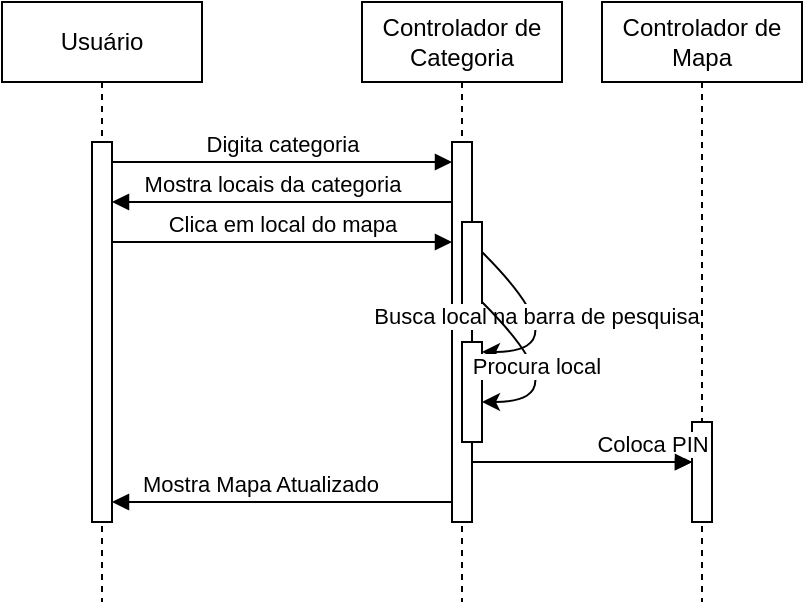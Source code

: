 <mxfile version="24.7.5">
  <diagram name="Página-1" id="_cNP6QA9ZN3TEFahHAeH">
    <mxGraphModel dx="453" dy="678" grid="1" gridSize="10" guides="1" tooltips="1" connect="1" arrows="1" fold="1" page="1" pageScale="1" pageWidth="827" pageHeight="1169" math="0" shadow="0">
      <root>
        <mxCell id="0" />
        <mxCell id="1" parent="0" />
        <mxCell id="cEDapKlckKbnpwnlsrBx-1" value="Usuário" style="shape=umlLifeline;perimeter=lifelinePerimeter;whiteSpace=wrap;html=1;container=0;dropTarget=0;collapsible=0;recursiveResize=0;outlineConnect=0;portConstraint=eastwest;newEdgeStyle={&quot;edgeStyle&quot;:&quot;elbowEdgeStyle&quot;,&quot;elbow&quot;:&quot;vertical&quot;,&quot;curved&quot;:0,&quot;rounded&quot;:0};" parent="1" vertex="1">
          <mxGeometry x="110" y="210" width="100" height="300" as="geometry" />
        </mxCell>
        <mxCell id="cEDapKlckKbnpwnlsrBx-2" value="" style="html=1;points=[];perimeter=orthogonalPerimeter;outlineConnect=0;targetShapes=umlLifeline;portConstraint=eastwest;newEdgeStyle={&quot;edgeStyle&quot;:&quot;elbowEdgeStyle&quot;,&quot;elbow&quot;:&quot;vertical&quot;,&quot;curved&quot;:0,&quot;rounded&quot;:0};" parent="cEDapKlckKbnpwnlsrBx-1" vertex="1">
          <mxGeometry x="45" y="70" width="10" height="190" as="geometry" />
        </mxCell>
        <mxCell id="cEDapKlckKbnpwnlsrBx-3" value="Controlador de Categoria" style="shape=umlLifeline;perimeter=lifelinePerimeter;whiteSpace=wrap;html=1;container=0;dropTarget=0;collapsible=0;recursiveResize=0;outlineConnect=0;portConstraint=eastwest;newEdgeStyle={&quot;edgeStyle&quot;:&quot;elbowEdgeStyle&quot;,&quot;elbow&quot;:&quot;vertical&quot;,&quot;curved&quot;:0,&quot;rounded&quot;:0};" parent="1" vertex="1">
          <mxGeometry x="290" y="210" width="100" height="300" as="geometry" />
        </mxCell>
        <mxCell id="cEDapKlckKbnpwnlsrBx-4" value="" style="html=1;points=[];perimeter=orthogonalPerimeter;outlineConnect=0;targetShapes=umlLifeline;portConstraint=eastwest;newEdgeStyle={&quot;edgeStyle&quot;:&quot;elbowEdgeStyle&quot;,&quot;elbow&quot;:&quot;vertical&quot;,&quot;curved&quot;:0,&quot;rounded&quot;:0};" parent="cEDapKlckKbnpwnlsrBx-3" vertex="1">
          <mxGeometry x="45" y="70" width="10" height="190" as="geometry" />
        </mxCell>
        <mxCell id="cEDapKlckKbnpwnlsrBx-5" value="" style="html=1;points=[];perimeter=orthogonalPerimeter;outlineConnect=0;targetShapes=umlLifeline;portConstraint=eastwest;newEdgeStyle={&quot;edgeStyle&quot;:&quot;elbowEdgeStyle&quot;,&quot;elbow&quot;:&quot;vertical&quot;,&quot;curved&quot;:0,&quot;rounded&quot;:0};" parent="cEDapKlckKbnpwnlsrBx-3" vertex="1">
          <mxGeometry x="50" y="110" width="10" height="50" as="geometry" />
        </mxCell>
        <mxCell id="cEDapKlckKbnpwnlsrBx-25" value="" style="html=1;points=[];perimeter=orthogonalPerimeter;outlineConnect=0;targetShapes=umlLifeline;portConstraint=eastwest;newEdgeStyle={&quot;edgeStyle&quot;:&quot;elbowEdgeStyle&quot;,&quot;elbow&quot;:&quot;vertical&quot;,&quot;curved&quot;:0,&quot;rounded&quot;:0};" parent="cEDapKlckKbnpwnlsrBx-3" vertex="1">
          <mxGeometry x="50" y="170" width="10" height="50" as="geometry" />
        </mxCell>
        <mxCell id="cEDapKlckKbnpwnlsrBx-6" value="Digita categoria" style="html=1;verticalAlign=bottom;endArrow=block;edgeStyle=elbowEdgeStyle;elbow=vertical;curved=0;rounded=0;" parent="1" source="cEDapKlckKbnpwnlsrBx-2" target="cEDapKlckKbnpwnlsrBx-4" edge="1">
          <mxGeometry x="0.002" relative="1" as="geometry">
            <mxPoint x="265" y="300" as="sourcePoint" />
            <Array as="points">
              <mxPoint x="250" y="290" />
            </Array>
            <mxPoint as="offset" />
          </mxGeometry>
        </mxCell>
        <mxCell id="cEDapKlckKbnpwnlsrBx-7" value="" style="curved=1;endArrow=classic;html=1;rounded=0;" parent="1" edge="1">
          <mxGeometry width="50" height="50" relative="1" as="geometry">
            <mxPoint x="350" y="335" as="sourcePoint" />
            <mxPoint x="350" y="385" as="targetPoint" />
            <Array as="points">
              <mxPoint x="400" y="385" />
            </Array>
          </mxGeometry>
        </mxCell>
        <mxCell id="cEDapKlckKbnpwnlsrBx-8" value="Busca local na barra de pesquisa" style="edgeLabel;html=1;align=center;verticalAlign=middle;resizable=0;points=[];" parent="cEDapKlckKbnpwnlsrBx-7" vertex="1" connectable="0">
          <mxGeometry x="-0.312" y="-3" relative="1" as="geometry">
            <mxPoint as="offset" />
          </mxGeometry>
        </mxCell>
        <mxCell id="cEDapKlckKbnpwnlsrBx-9" value="Controlador de Mapa" style="shape=umlLifeline;perimeter=lifelinePerimeter;whiteSpace=wrap;html=1;container=0;dropTarget=0;collapsible=0;recursiveResize=0;outlineConnect=0;portConstraint=eastwest;newEdgeStyle={&quot;edgeStyle&quot;:&quot;elbowEdgeStyle&quot;,&quot;elbow&quot;:&quot;vertical&quot;,&quot;curved&quot;:0,&quot;rounded&quot;:0};" parent="1" vertex="1">
          <mxGeometry x="410" y="210" width="100" height="300" as="geometry" />
        </mxCell>
        <mxCell id="cEDapKlckKbnpwnlsrBx-23" value="" style="html=1;points=[];perimeter=orthogonalPerimeter;outlineConnect=0;targetShapes=umlLifeline;portConstraint=eastwest;newEdgeStyle={&quot;edgeStyle&quot;:&quot;elbowEdgeStyle&quot;,&quot;elbow&quot;:&quot;vertical&quot;,&quot;curved&quot;:0,&quot;rounded&quot;:0};" parent="cEDapKlckKbnpwnlsrBx-9" vertex="1">
          <mxGeometry x="45" y="210" width="10" height="50" as="geometry" />
        </mxCell>
        <mxCell id="cEDapKlckKbnpwnlsrBx-11" value="Coloca PIN" style="html=1;verticalAlign=bottom;endArrow=block;edgeStyle=elbowEdgeStyle;elbow=vertical;curved=0;rounded=0;" parent="1" edge="1">
          <mxGeometry x="0.002" relative="1" as="geometry">
            <mxPoint x="455" y="440" as="sourcePoint" />
            <Array as="points">
              <mxPoint x="435" y="440" />
            </Array>
            <mxPoint x="455" y="440" as="targetPoint" />
            <mxPoint as="offset" />
          </mxGeometry>
        </mxCell>
        <mxCell id="cEDapKlckKbnpwnlsrBx-16" value="Mostra locais da categoria" style="html=1;verticalAlign=bottom;endArrow=block;edgeStyle=elbowEdgeStyle;elbow=vertical;curved=0;rounded=0;" parent="1" edge="1">
          <mxGeometry x="0.244" relative="1" as="geometry">
            <mxPoint x="295" y="310" as="sourcePoint" />
            <Array as="points">
              <mxPoint x="335" y="310" />
            </Array>
            <mxPoint x="165" y="310" as="targetPoint" />
            <mxPoint as="offset" />
          </mxGeometry>
        </mxCell>
        <mxCell id="cEDapKlckKbnpwnlsrBx-17" value="Clica em local do mapa" style="html=1;verticalAlign=bottom;endArrow=block;edgeStyle=elbowEdgeStyle;elbow=vertical;curved=0;rounded=0;" parent="1" edge="1">
          <mxGeometry x="0.002" relative="1" as="geometry">
            <mxPoint x="165" y="330" as="sourcePoint" />
            <Array as="points">
              <mxPoint x="260" y="330" />
            </Array>
            <mxPoint x="335" y="330" as="targetPoint" />
            <mxPoint as="offset" />
          </mxGeometry>
        </mxCell>
        <mxCell id="cEDapKlckKbnpwnlsrBx-20" value="Mostra Mapa Atualizado" style="html=1;verticalAlign=bottom;endArrow=block;edgeStyle=elbowEdgeStyle;elbow=vertical;curved=0;rounded=0;" parent="1" target="cEDapKlckKbnpwnlsrBx-2" edge="1">
          <mxGeometry x="0.244" relative="1" as="geometry">
            <mxPoint x="310" y="460" as="sourcePoint" />
            <Array as="points">
              <mxPoint x="335" y="460" />
            </Array>
            <mxPoint x="170" y="460" as="targetPoint" />
            <mxPoint as="offset" />
          </mxGeometry>
        </mxCell>
        <mxCell id="cEDapKlckKbnpwnlsrBx-21" value="" style="html=1;verticalAlign=bottom;endArrow=block;edgeStyle=elbowEdgeStyle;elbow=vertical;curved=0;rounded=0;" parent="1" edge="1">
          <mxGeometry x="0.002" relative="1" as="geometry">
            <mxPoint x="345" y="440" as="sourcePoint" />
            <Array as="points" />
            <mxPoint x="455" y="440.167" as="targetPoint" />
            <mxPoint as="offset" />
          </mxGeometry>
        </mxCell>
        <mxCell id="cEDapKlckKbnpwnlsrBx-26" value="" style="curved=1;endArrow=classic;html=1;rounded=0;" parent="1" edge="1">
          <mxGeometry width="50" height="50" relative="1" as="geometry">
            <mxPoint x="350" y="360" as="sourcePoint" />
            <mxPoint x="350" y="410" as="targetPoint" />
            <Array as="points">
              <mxPoint x="400" y="410" />
            </Array>
          </mxGeometry>
        </mxCell>
        <mxCell id="cEDapKlckKbnpwnlsrBx-27" value="Procura local" style="edgeLabel;html=1;align=center;verticalAlign=middle;resizable=0;points=[];" parent="cEDapKlckKbnpwnlsrBx-26" vertex="1" connectable="0">
          <mxGeometry x="-0.312" y="-3" relative="1" as="geometry">
            <mxPoint as="offset" />
          </mxGeometry>
        </mxCell>
      </root>
    </mxGraphModel>
  </diagram>
</mxfile>
